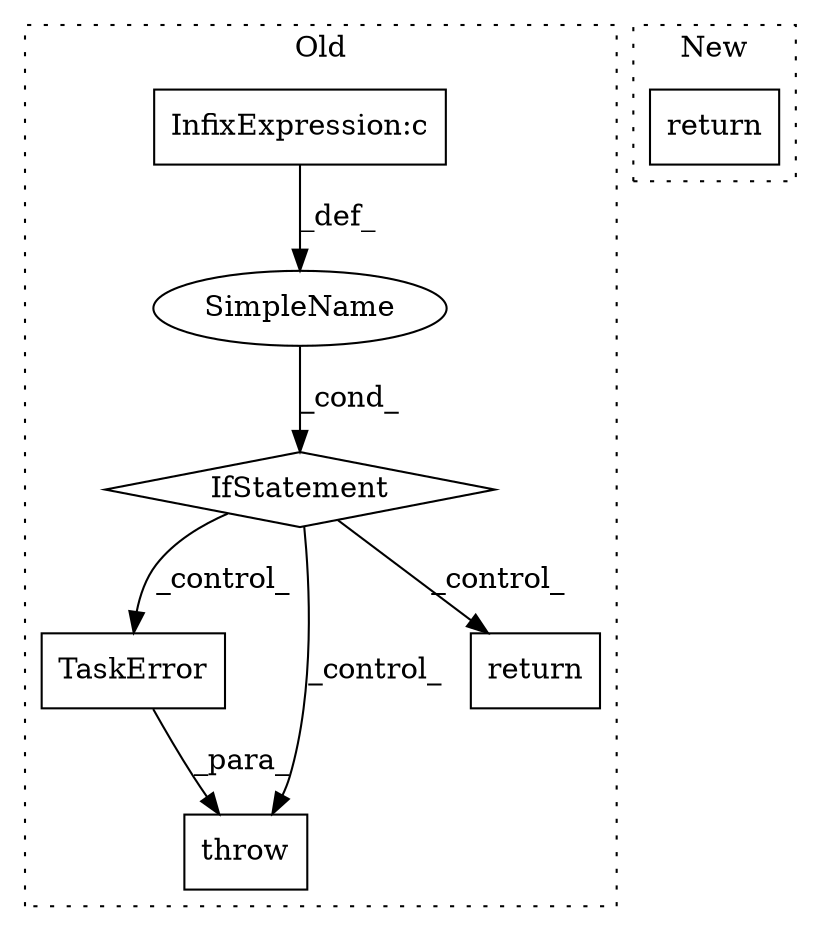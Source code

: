 digraph G {
subgraph cluster0 {
1 [label="TaskError" a="32" s="1515,1598" l="10,1" shape="box"];
3 [label="throw" a="53" s="1509" l="6" shape="box"];
4 [label="SimpleName" a="42" s="" l="" shape="ellipse"];
5 [label="IfStatement" a="25" s="1486,1499" l="4,2" shape="diamond"];
6 [label="return" a="41" s="1611" l="7" shape="box"];
7 [label="InfixExpression:c" a="27" s="1403" l="4" shape="box"];
label = "Old";
style="dotted";
}
subgraph cluster1 {
2 [label="return" a="41" s="455" l="7" shape="box"];
label = "New";
style="dotted";
}
1 -> 3 [label="_para_"];
4 -> 5 [label="_cond_"];
5 -> 3 [label="_control_"];
5 -> 6 [label="_control_"];
5 -> 1 [label="_control_"];
7 -> 4 [label="_def_"];
}